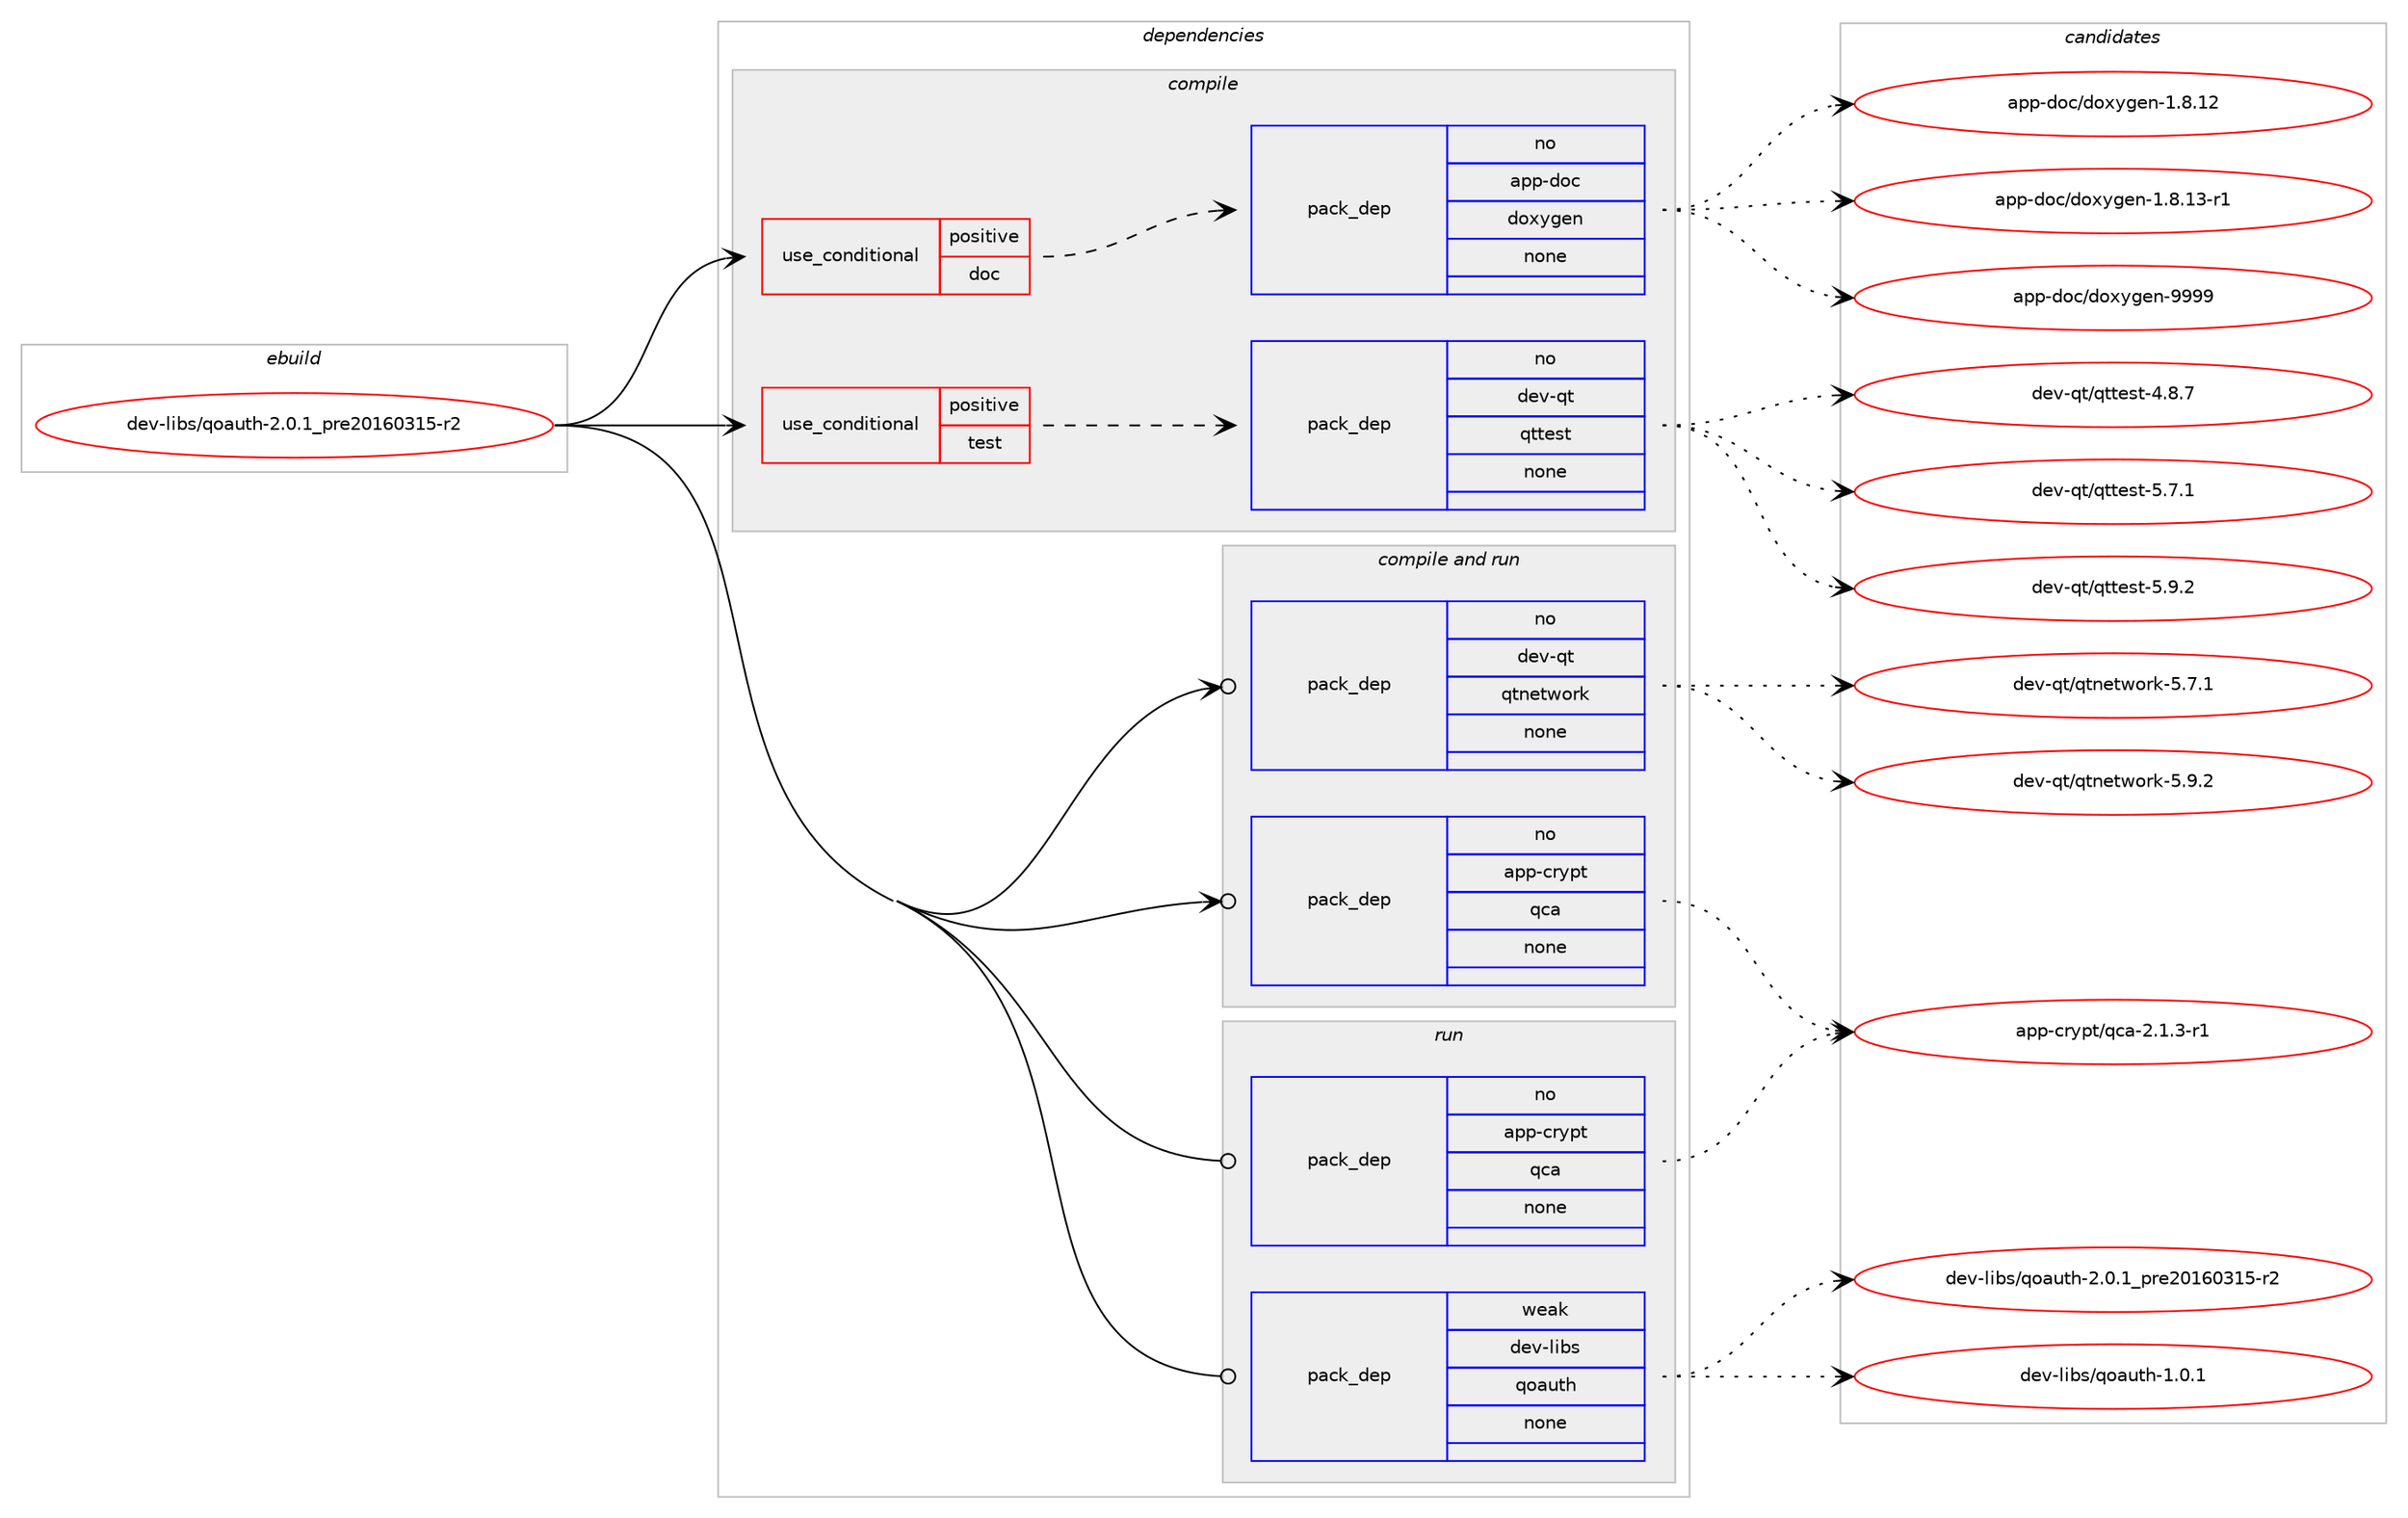 digraph prolog {

# *************
# Graph options
# *************

newrank=true;
concentrate=true;
compound=true;
graph [rankdir=LR,fontname=Helvetica,fontsize=10,ranksep=1.5];#, ranksep=2.5, nodesep=0.2];
edge  [arrowhead=vee];
node  [fontname=Helvetica,fontsize=10];

# **********
# The ebuild
# **********

subgraph cluster_leftcol {
color=gray;
rank=same;
label=<<i>ebuild</i>>;
id [label="dev-libs/qoauth-2.0.1_pre20160315-r2", color=red, width=4, href="../dev-libs/qoauth-2.0.1_pre20160315-r2.svg"];
}

# ****************
# The dependencies
# ****************

subgraph cluster_midcol {
color=gray;
label=<<i>dependencies</i>>;
subgraph cluster_compile {
fillcolor="#eeeeee";
style=filled;
label=<<i>compile</i>>;
subgraph cond25753 {
dependency119020 [label=<<TABLE BORDER="0" CELLBORDER="1" CELLSPACING="0" CELLPADDING="4"><TR><TD ROWSPAN="3" CELLPADDING="10">use_conditional</TD></TR><TR><TD>positive</TD></TR><TR><TD>doc</TD></TR></TABLE>>, shape=none, color=red];
subgraph pack89697 {
dependency119021 [label=<<TABLE BORDER="0" CELLBORDER="1" CELLSPACING="0" CELLPADDING="4" WIDTH="220"><TR><TD ROWSPAN="6" CELLPADDING="30">pack_dep</TD></TR><TR><TD WIDTH="110">no</TD></TR><TR><TD>app-doc</TD></TR><TR><TD>doxygen</TD></TR><TR><TD>none</TD></TR><TR><TD></TD></TR></TABLE>>, shape=none, color=blue];
}
dependency119020:e -> dependency119021:w [weight=20,style="dashed",arrowhead="vee"];
}
id:e -> dependency119020:w [weight=20,style="solid",arrowhead="vee"];
subgraph cond25754 {
dependency119022 [label=<<TABLE BORDER="0" CELLBORDER="1" CELLSPACING="0" CELLPADDING="4"><TR><TD ROWSPAN="3" CELLPADDING="10">use_conditional</TD></TR><TR><TD>positive</TD></TR><TR><TD>test</TD></TR></TABLE>>, shape=none, color=red];
subgraph pack89698 {
dependency119023 [label=<<TABLE BORDER="0" CELLBORDER="1" CELLSPACING="0" CELLPADDING="4" WIDTH="220"><TR><TD ROWSPAN="6" CELLPADDING="30">pack_dep</TD></TR><TR><TD WIDTH="110">no</TD></TR><TR><TD>dev-qt</TD></TR><TR><TD>qttest</TD></TR><TR><TD>none</TD></TR><TR><TD></TD></TR></TABLE>>, shape=none, color=blue];
}
dependency119022:e -> dependency119023:w [weight=20,style="dashed",arrowhead="vee"];
}
id:e -> dependency119022:w [weight=20,style="solid",arrowhead="vee"];
}
subgraph cluster_compileandrun {
fillcolor="#eeeeee";
style=filled;
label=<<i>compile and run</i>>;
subgraph pack89699 {
dependency119024 [label=<<TABLE BORDER="0" CELLBORDER="1" CELLSPACING="0" CELLPADDING="4" WIDTH="220"><TR><TD ROWSPAN="6" CELLPADDING="30">pack_dep</TD></TR><TR><TD WIDTH="110">no</TD></TR><TR><TD>app-crypt</TD></TR><TR><TD>qca</TD></TR><TR><TD>none</TD></TR><TR><TD></TD></TR></TABLE>>, shape=none, color=blue];
}
id:e -> dependency119024:w [weight=20,style="solid",arrowhead="odotvee"];
subgraph pack89700 {
dependency119025 [label=<<TABLE BORDER="0" CELLBORDER="1" CELLSPACING="0" CELLPADDING="4" WIDTH="220"><TR><TD ROWSPAN="6" CELLPADDING="30">pack_dep</TD></TR><TR><TD WIDTH="110">no</TD></TR><TR><TD>dev-qt</TD></TR><TR><TD>qtnetwork</TD></TR><TR><TD>none</TD></TR><TR><TD></TD></TR></TABLE>>, shape=none, color=blue];
}
id:e -> dependency119025:w [weight=20,style="solid",arrowhead="odotvee"];
}
subgraph cluster_run {
fillcolor="#eeeeee";
style=filled;
label=<<i>run</i>>;
subgraph pack89701 {
dependency119026 [label=<<TABLE BORDER="0" CELLBORDER="1" CELLSPACING="0" CELLPADDING="4" WIDTH="220"><TR><TD ROWSPAN="6" CELLPADDING="30">pack_dep</TD></TR><TR><TD WIDTH="110">no</TD></TR><TR><TD>app-crypt</TD></TR><TR><TD>qca</TD></TR><TR><TD>none</TD></TR><TR><TD></TD></TR></TABLE>>, shape=none, color=blue];
}
id:e -> dependency119026:w [weight=20,style="solid",arrowhead="odot"];
subgraph pack89702 {
dependency119027 [label=<<TABLE BORDER="0" CELLBORDER="1" CELLSPACING="0" CELLPADDING="4" WIDTH="220"><TR><TD ROWSPAN="6" CELLPADDING="30">pack_dep</TD></TR><TR><TD WIDTH="110">weak</TD></TR><TR><TD>dev-libs</TD></TR><TR><TD>qoauth</TD></TR><TR><TD>none</TD></TR><TR><TD></TD></TR></TABLE>>, shape=none, color=blue];
}
id:e -> dependency119027:w [weight=20,style="solid",arrowhead="odot"];
}
}

# **************
# The candidates
# **************

subgraph cluster_choices {
rank=same;
color=gray;
label=<<i>candidates</i>>;

subgraph choice89697 {
color=black;
nodesep=1;
choice9711211245100111994710011112012110310111045494656464950 [label="app-doc/doxygen-1.8.12", color=red, width=4,href="../app-doc/doxygen-1.8.12.svg"];
choice97112112451001119947100111120121103101110454946564649514511449 [label="app-doc/doxygen-1.8.13-r1", color=red, width=4,href="../app-doc/doxygen-1.8.13-r1.svg"];
choice971121124510011199471001111201211031011104557575757 [label="app-doc/doxygen-9999", color=red, width=4,href="../app-doc/doxygen-9999.svg"];
dependency119021:e -> choice9711211245100111994710011112012110310111045494656464950:w [style=dotted,weight="100"];
dependency119021:e -> choice97112112451001119947100111120121103101110454946564649514511449:w [style=dotted,weight="100"];
dependency119021:e -> choice971121124510011199471001111201211031011104557575757:w [style=dotted,weight="100"];
}
subgraph choice89698 {
color=black;
nodesep=1;
choice1001011184511311647113116116101115116455246564655 [label="dev-qt/qttest-4.8.7", color=red, width=4,href="../dev-qt/qttest-4.8.7.svg"];
choice1001011184511311647113116116101115116455346554649 [label="dev-qt/qttest-5.7.1", color=red, width=4,href="../dev-qt/qttest-5.7.1.svg"];
choice1001011184511311647113116116101115116455346574650 [label="dev-qt/qttest-5.9.2", color=red, width=4,href="../dev-qt/qttest-5.9.2.svg"];
dependency119023:e -> choice1001011184511311647113116116101115116455246564655:w [style=dotted,weight="100"];
dependency119023:e -> choice1001011184511311647113116116101115116455346554649:w [style=dotted,weight="100"];
dependency119023:e -> choice1001011184511311647113116116101115116455346574650:w [style=dotted,weight="100"];
}
subgraph choice89699 {
color=black;
nodesep=1;
choice9711211245991141211121164711399974550464946514511449 [label="app-crypt/qca-2.1.3-r1", color=red, width=4,href="../app-crypt/qca-2.1.3-r1.svg"];
dependency119024:e -> choice9711211245991141211121164711399974550464946514511449:w [style=dotted,weight="100"];
}
subgraph choice89700 {
color=black;
nodesep=1;
choice1001011184511311647113116110101116119111114107455346554649 [label="dev-qt/qtnetwork-5.7.1", color=red, width=4,href="../dev-qt/qtnetwork-5.7.1.svg"];
choice1001011184511311647113116110101116119111114107455346574650 [label="dev-qt/qtnetwork-5.9.2", color=red, width=4,href="../dev-qt/qtnetwork-5.9.2.svg"];
dependency119025:e -> choice1001011184511311647113116110101116119111114107455346554649:w [style=dotted,weight="100"];
dependency119025:e -> choice1001011184511311647113116110101116119111114107455346574650:w [style=dotted,weight="100"];
}
subgraph choice89701 {
color=black;
nodesep=1;
choice9711211245991141211121164711399974550464946514511449 [label="app-crypt/qca-2.1.3-r1", color=red, width=4,href="../app-crypt/qca-2.1.3-r1.svg"];
dependency119026:e -> choice9711211245991141211121164711399974550464946514511449:w [style=dotted,weight="100"];
}
subgraph choice89702 {
color=black;
nodesep=1;
choice10010111845108105981154711311197117116104454946484649 [label="dev-libs/qoauth-1.0.1", color=red, width=4,href="../dev-libs/qoauth-1.0.1.svg"];
choice100101118451081059811547113111971171161044550464846499511211410150484954485149534511450 [label="dev-libs/qoauth-2.0.1_pre20160315-r2", color=red, width=4,href="../dev-libs/qoauth-2.0.1_pre20160315-r2.svg"];
dependency119027:e -> choice10010111845108105981154711311197117116104454946484649:w [style=dotted,weight="100"];
dependency119027:e -> choice100101118451081059811547113111971171161044550464846499511211410150484954485149534511450:w [style=dotted,weight="100"];
}
}

}
